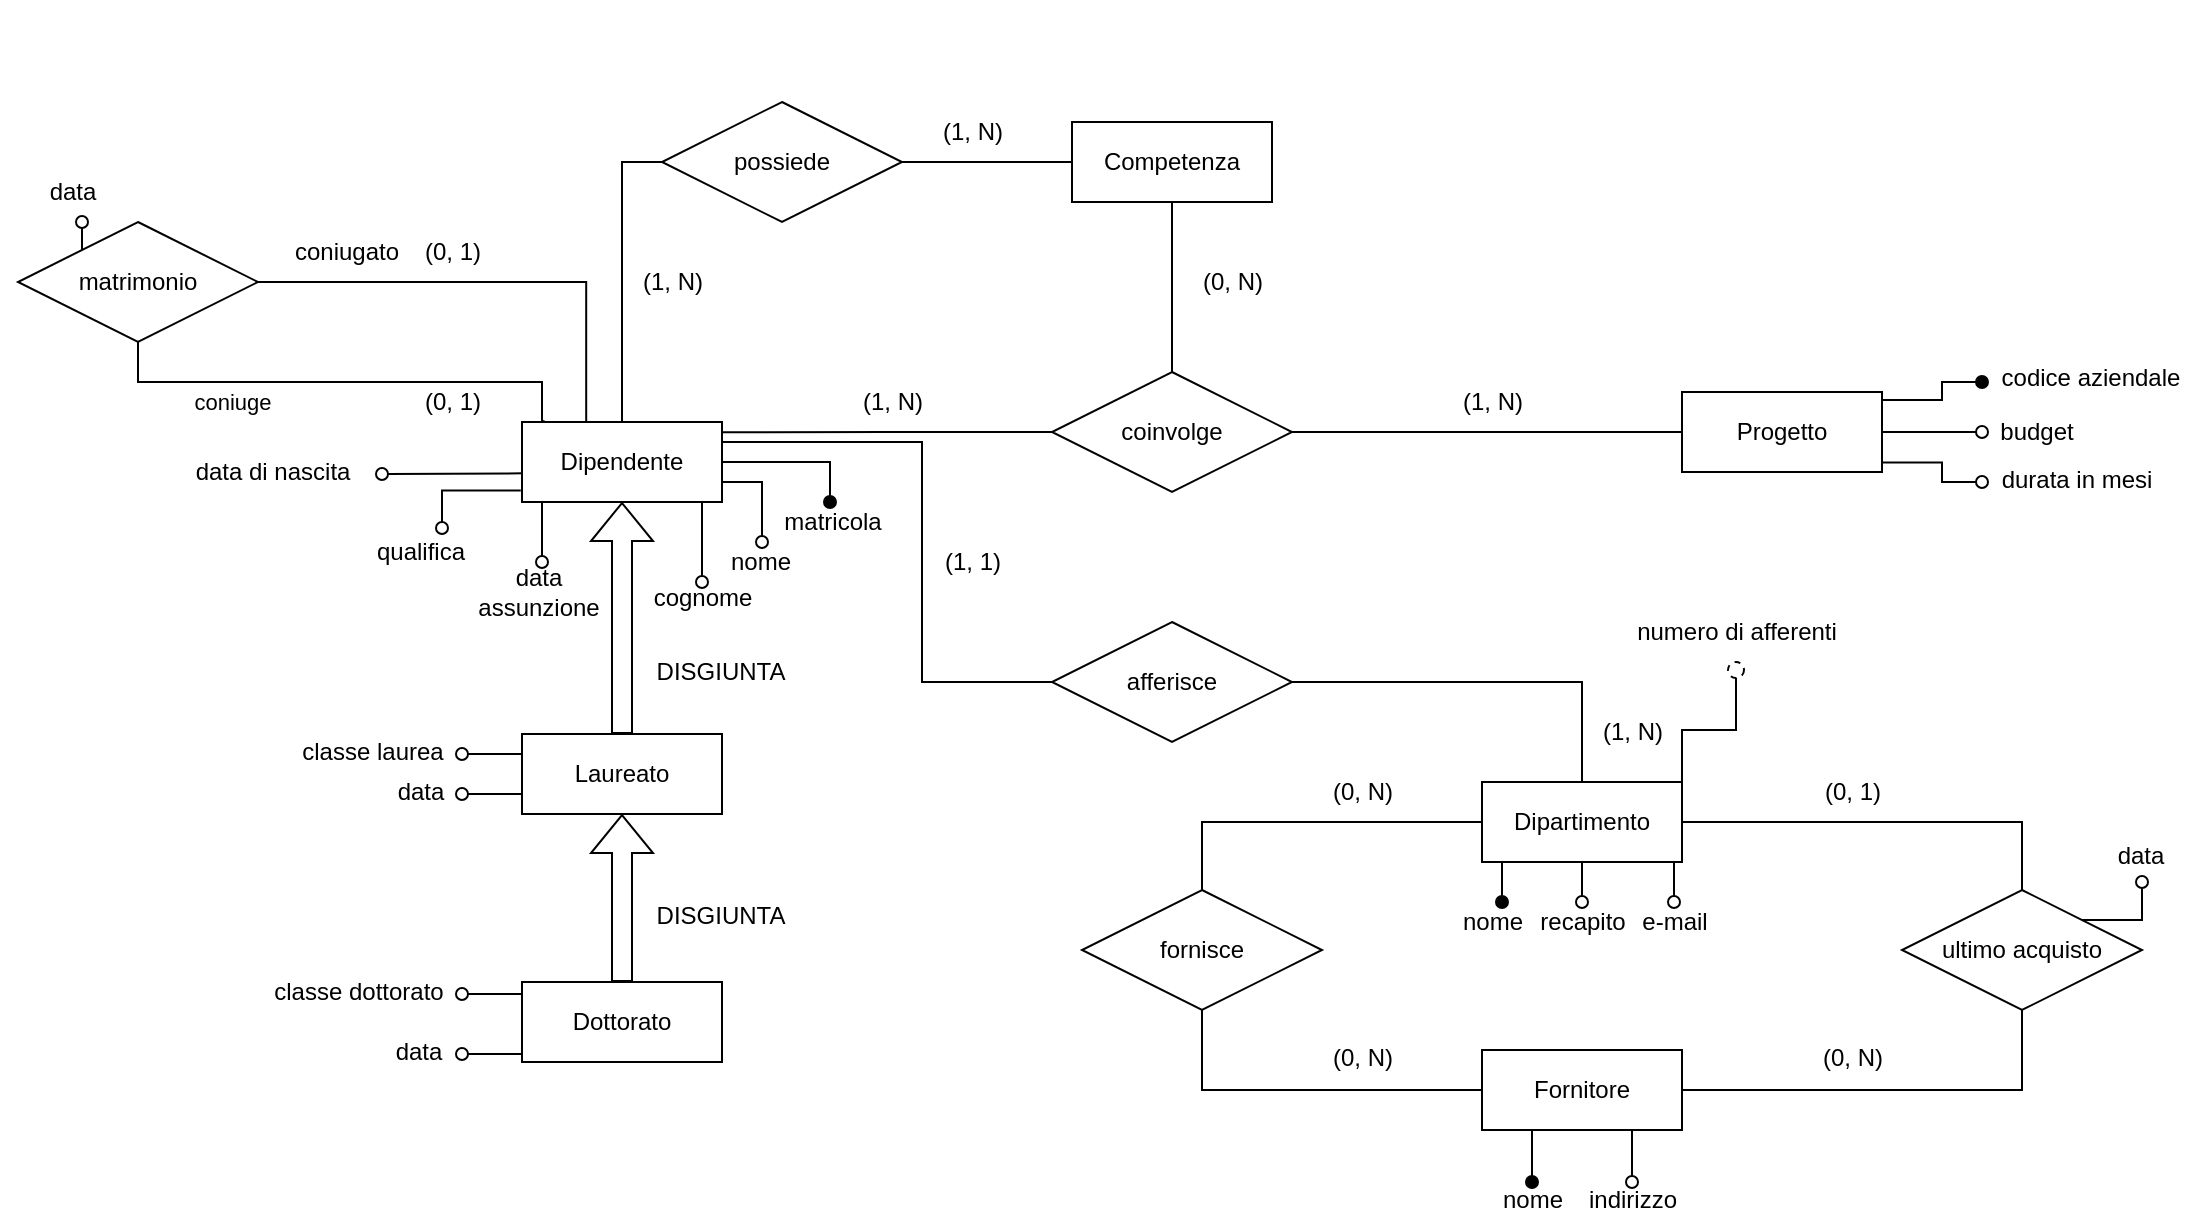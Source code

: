 <mxfile version="20.8.10" type="device"><diagram id="6RcjejaiYkViBM4j3bnB" name="Page-1"><mxGraphModel dx="1050" dy="545" grid="1" gridSize="10" guides="1" tooltips="1" connect="1" arrows="1" fold="1" page="1" pageScale="1" pageWidth="1169" pageHeight="827" math="0" shadow="0"><root><mxCell id="0"/><mxCell id="1" parent="0"/><mxCell id="n6kUpRcJRCV0Vo0bWATQ-28" style="edgeStyle=orthogonalEdgeStyle;rounded=0;orthogonalLoop=1;jettySize=auto;html=1;exitX=0.5;exitY=1;exitDx=0;exitDy=0;entryX=0.5;entryY=0;entryDx=0;entryDy=0;strokeColor=default;endArrow=none;endFill=0;" parent="1" source="n6kUpRcJRCV0Vo0bWATQ-1" target="n6kUpRcJRCV0Vo0bWATQ-9" edge="1"><mxGeometry relative="1" as="geometry"/></mxCell><mxCell id="n6kUpRcJRCV0Vo0bWATQ-1" value="Competenza" style="whiteSpace=wrap;html=1;align=center;" parent="1" vertex="1"><mxGeometry x="535" y="60" width="100" height="40" as="geometry"/></mxCell><mxCell id="n6kUpRcJRCV0Vo0bWATQ-106" style="edgeStyle=orthogonalEdgeStyle;rounded=0;orthogonalLoop=1;jettySize=auto;html=1;strokeColor=default;fontSize=12;endArrow=oval;endFill=0;" parent="1" edge="1"><mxGeometry relative="1" as="geometry"><mxPoint x="380" y="270" as="targetPoint"/><Array as="points"><mxPoint x="380" y="240"/></Array><mxPoint x="360" y="240" as="sourcePoint"/></mxGeometry></mxCell><mxCell id="n6kUpRcJRCV0Vo0bWATQ-108" style="edgeStyle=orthogonalEdgeStyle;rounded=0;orthogonalLoop=1;jettySize=auto;html=1;exitX=0.006;exitY=0.642;exitDx=0;exitDy=0;strokeColor=default;fontSize=12;endArrow=oval;endFill=0;exitPerimeter=0;" parent="1" source="n6kUpRcJRCV0Vo0bWATQ-2" edge="1"><mxGeometry relative="1" as="geometry"><mxPoint x="190" y="236" as="targetPoint"/><Array as="points"><mxPoint x="190" y="236"/></Array></mxGeometry></mxCell><mxCell id="n6kUpRcJRCV0Vo0bWATQ-110" style="edgeStyle=orthogonalEdgeStyle;rounded=0;orthogonalLoop=1;jettySize=auto;html=1;exitX=-0.006;exitY=0.856;exitDx=0;exitDy=0;strokeColor=default;fontSize=12;endArrow=oval;endFill=0;exitPerimeter=0;" parent="1" source="n6kUpRcJRCV0Vo0bWATQ-2" edge="1"><mxGeometry relative="1" as="geometry"><mxPoint x="220" y="263" as="targetPoint"/><Array as="points"><mxPoint x="220" y="244"/><mxPoint x="220" y="263"/></Array></mxGeometry></mxCell><mxCell id="n6kUpRcJRCV0Vo0bWATQ-112" style="edgeStyle=orthogonalEdgeStyle;rounded=0;orthogonalLoop=1;jettySize=auto;html=1;exitX=0.25;exitY=1;exitDx=0;exitDy=0;strokeColor=default;fontSize=12;endArrow=oval;endFill=0;" parent="1" source="n6kUpRcJRCV0Vo0bWATQ-2" edge="1"><mxGeometry relative="1" as="geometry"><mxPoint x="270" y="280" as="targetPoint"/><Array as="points"><mxPoint x="270" y="250"/><mxPoint x="270" y="270"/></Array></mxGeometry></mxCell><mxCell id="n6kUpRcJRCV0Vo0bWATQ-114" style="edgeStyle=orthogonalEdgeStyle;rounded=0;orthogonalLoop=1;jettySize=auto;html=1;exitX=0.25;exitY=1;exitDx=0;exitDy=0;strokeColor=default;fontSize=12;endArrow=oval;endFill=0;" parent="1" source="n6kUpRcJRCV0Vo0bWATQ-2" edge="1"><mxGeometry relative="1" as="geometry"><mxPoint x="350" y="290" as="targetPoint"/><Array as="points"><mxPoint x="350" y="250"/></Array></mxGeometry></mxCell><mxCell id="n6kUpRcJRCV0Vo0bWATQ-116" style="edgeStyle=orthogonalEdgeStyle;rounded=0;orthogonalLoop=1;jettySize=auto;html=1;strokeColor=default;fontSize=12;endArrow=oval;endFill=1;" parent="1" edge="1"><mxGeometry relative="1" as="geometry"><mxPoint x="414" y="250" as="targetPoint"/><Array as="points"><mxPoint x="414" y="230"/><mxPoint x="414" y="250"/></Array><mxPoint x="354" y="230" as="sourcePoint"/></mxGeometry></mxCell><mxCell id="n6kUpRcJRCV0Vo0bWATQ-2" value="Dipendente" style="whiteSpace=wrap;html=1;align=center;" parent="1" vertex="1"><mxGeometry x="260" y="210" width="100" height="40" as="geometry"/></mxCell><mxCell id="n6kUpRcJRCV0Vo0bWATQ-54" style="edgeStyle=orthogonalEdgeStyle;rounded=0;orthogonalLoop=1;jettySize=auto;html=1;exitX=1.001;exitY=0.1;exitDx=0;exitDy=0;strokeColor=default;endArrow=oval;endFill=1;exitPerimeter=0;" parent="1" source="n6kUpRcJRCV0Vo0bWATQ-3" edge="1"><mxGeometry relative="1" as="geometry"><mxPoint x="990" y="190" as="targetPoint"/><Array as="points"><mxPoint x="970" y="199"/><mxPoint x="970" y="190"/></Array></mxGeometry></mxCell><mxCell id="n6kUpRcJRCV0Vo0bWATQ-59" style="edgeStyle=orthogonalEdgeStyle;rounded=0;orthogonalLoop=1;jettySize=auto;html=1;exitX=1;exitY=0.5;exitDx=0;exitDy=0;strokeColor=default;endArrow=oval;endFill=0;" parent="1" source="n6kUpRcJRCV0Vo0bWATQ-3" edge="1"><mxGeometry relative="1" as="geometry"><mxPoint x="990" y="215" as="targetPoint"/><Array as="points"><mxPoint x="990" y="215"/></Array></mxGeometry></mxCell><mxCell id="n6kUpRcJRCV0Vo0bWATQ-61" style="edgeStyle=orthogonalEdgeStyle;rounded=0;orthogonalLoop=1;jettySize=auto;html=1;exitX=1.003;exitY=0.88;exitDx=0;exitDy=0;strokeColor=default;endArrow=oval;endFill=0;exitPerimeter=0;" parent="1" source="n6kUpRcJRCV0Vo0bWATQ-3" edge="1"><mxGeometry relative="1" as="geometry"><mxPoint x="990" y="240" as="targetPoint"/><Array as="points"><mxPoint x="970" y="230"/><mxPoint x="970" y="240"/></Array></mxGeometry></mxCell><mxCell id="n6kUpRcJRCV0Vo0bWATQ-3" value="Progetto" style="whiteSpace=wrap;html=1;align=center;" parent="1" vertex="1"><mxGeometry x="840" y="195" width="100" height="40" as="geometry"/></mxCell><mxCell id="n6kUpRcJRCV0Vo0bWATQ-76" style="edgeStyle=orthogonalEdgeStyle;rounded=0;orthogonalLoop=1;jettySize=auto;html=1;exitX=0;exitY=0.25;exitDx=0;exitDy=0;strokeColor=default;fontSize=12;endArrow=oval;endFill=0;" parent="1" source="n6kUpRcJRCV0Vo0bWATQ-4" edge="1"><mxGeometry relative="1" as="geometry"><mxPoint x="230" y="376" as="targetPoint"/></mxGeometry></mxCell><mxCell id="n6kUpRcJRCV0Vo0bWATQ-78" style="edgeStyle=orthogonalEdgeStyle;rounded=0;orthogonalLoop=1;jettySize=auto;html=1;exitX=0;exitY=0.75;exitDx=0;exitDy=0;strokeColor=default;fontSize=12;endArrow=oval;endFill=0;" parent="1" source="n6kUpRcJRCV0Vo0bWATQ-4" edge="1"><mxGeometry relative="1" as="geometry"><mxPoint x="230" y="396" as="targetPoint"/></mxGeometry></mxCell><mxCell id="n6kUpRcJRCV0Vo0bWATQ-4" value="Laureato" style="whiteSpace=wrap;html=1;align=center;" parent="1" vertex="1"><mxGeometry x="260" y="366" width="100" height="40" as="geometry"/></mxCell><mxCell id="n6kUpRcJRCV0Vo0bWATQ-70" style="edgeStyle=orthogonalEdgeStyle;rounded=0;orthogonalLoop=1;jettySize=auto;html=1;exitX=0;exitY=0.5;exitDx=0;exitDy=0;strokeColor=default;fontSize=12;endArrow=oval;endFill=0;" parent="1" source="n6kUpRcJRCV0Vo0bWATQ-5" edge="1"><mxGeometry relative="1" as="geometry"><mxPoint x="230" y="496" as="targetPoint"/><Array as="points"><mxPoint x="260" y="496"/></Array></mxGeometry></mxCell><mxCell id="n6kUpRcJRCV0Vo0bWATQ-72" style="edgeStyle=orthogonalEdgeStyle;rounded=0;orthogonalLoop=1;jettySize=auto;html=1;exitX=0;exitY=0.5;exitDx=0;exitDy=0;strokeColor=default;fontSize=12;endArrow=oval;endFill=0;" parent="1" source="n6kUpRcJRCV0Vo0bWATQ-5" edge="1"><mxGeometry relative="1" as="geometry"><mxPoint x="230" y="526" as="targetPoint"/><Array as="points"><mxPoint x="260" y="526"/></Array></mxGeometry></mxCell><mxCell id="n6kUpRcJRCV0Vo0bWATQ-5" value="Dottorato" style="whiteSpace=wrap;html=1;align=center;" parent="1" vertex="1"><mxGeometry x="260" y="490" width="100" height="40" as="geometry"/></mxCell><mxCell id="n6kUpRcJRCV0Vo0bWATQ-33" style="edgeStyle=orthogonalEdgeStyle;rounded=0;orthogonalLoop=1;jettySize=auto;html=1;exitX=1;exitY=0.5;exitDx=0;exitDy=0;entryX=0.5;entryY=0;entryDx=0;entryDy=0;strokeColor=default;endArrow=none;endFill=0;" parent="1" source="n6kUpRcJRCV0Vo0bWATQ-6" target="n6kUpRcJRCV0Vo0bWATQ-13" edge="1"><mxGeometry relative="1" as="geometry"/></mxCell><mxCell id="n6kUpRcJRCV0Vo0bWATQ-91" style="edgeStyle=orthogonalEdgeStyle;rounded=0;orthogonalLoop=1;jettySize=auto;html=1;exitX=0.25;exitY=1;exitDx=0;exitDy=0;strokeColor=default;fontSize=12;endArrow=oval;endFill=1;" parent="1" source="n6kUpRcJRCV0Vo0bWATQ-6" edge="1"><mxGeometry relative="1" as="geometry"><mxPoint x="765" y="430" as="targetPoint"/></mxGeometry></mxCell><mxCell id="n6kUpRcJRCV0Vo0bWATQ-93" style="edgeStyle=orthogonalEdgeStyle;rounded=0;orthogonalLoop=1;jettySize=auto;html=1;exitX=0.25;exitY=1;exitDx=0;exitDy=0;strokeColor=default;fontSize=12;endArrow=oval;endFill=1;" parent="1" source="n6kUpRcJRCV0Vo0bWATQ-6" edge="1"><mxGeometry relative="1" as="geometry"><mxPoint x="750" y="450" as="targetPoint"/><Array as="points"><mxPoint x="750" y="430"/><mxPoint x="750" y="450"/></Array></mxGeometry></mxCell><mxCell id="n6kUpRcJRCV0Vo0bWATQ-97" style="edgeStyle=orthogonalEdgeStyle;rounded=0;orthogonalLoop=1;jettySize=auto;html=1;exitX=0.5;exitY=1;exitDx=0;exitDy=0;strokeColor=default;fontSize=12;endArrow=oval;endFill=0;" parent="1" source="n6kUpRcJRCV0Vo0bWATQ-6" edge="1"><mxGeometry relative="1" as="geometry"><mxPoint x="790" y="450" as="targetPoint"/></mxGeometry></mxCell><mxCell id="n6kUpRcJRCV0Vo0bWATQ-101" style="edgeStyle=orthogonalEdgeStyle;rounded=0;orthogonalLoop=1;jettySize=auto;html=1;exitX=0.75;exitY=1;exitDx=0;exitDy=0;strokeColor=default;fontSize=12;endArrow=oval;endFill=0;entryX=0.5;entryY=0.167;entryDx=0;entryDy=0;entryPerimeter=0;" parent="1" source="n6kUpRcJRCV0Vo0bWATQ-6" target="n6kUpRcJRCV0Vo0bWATQ-104" edge="1"><mxGeometry relative="1" as="geometry"><mxPoint x="815" y="450" as="targetPoint"/><Array as="points"/></mxGeometry></mxCell><mxCell id="n6kUpRcJRCV0Vo0bWATQ-6" value="Dipartimento" style="whiteSpace=wrap;html=1;align=center;" parent="1" vertex="1"><mxGeometry x="740" y="390" width="100" height="40" as="geometry"/></mxCell><mxCell id="n6kUpRcJRCV0Vo0bWATQ-85" style="edgeStyle=orthogonalEdgeStyle;rounded=0;orthogonalLoop=1;jettySize=auto;html=1;exitX=0.25;exitY=1;exitDx=0;exitDy=0;strokeColor=default;fontSize=12;endArrow=oval;endFill=1;" parent="1" source="n6kUpRcJRCV0Vo0bWATQ-7" edge="1"><mxGeometry relative="1" as="geometry"><mxPoint x="765" y="590" as="targetPoint"/></mxGeometry></mxCell><mxCell id="n6kUpRcJRCV0Vo0bWATQ-87" style="edgeStyle=orthogonalEdgeStyle;rounded=0;orthogonalLoop=1;jettySize=auto;html=1;exitX=0.75;exitY=1;exitDx=0;exitDy=0;strokeColor=default;fontSize=12;endArrow=oval;endFill=0;" parent="1" source="n6kUpRcJRCV0Vo0bWATQ-7" edge="1"><mxGeometry relative="1" as="geometry"><mxPoint x="815" y="590" as="targetPoint"/></mxGeometry></mxCell><mxCell id="n6kUpRcJRCV0Vo0bWATQ-7" value="Fornitore" style="whiteSpace=wrap;html=1;align=center;" parent="1" vertex="1"><mxGeometry x="740" y="524" width="100" height="40" as="geometry"/></mxCell><mxCell id="n6kUpRcJRCV0Vo0bWATQ-16" style="edgeStyle=orthogonalEdgeStyle;rounded=0;orthogonalLoop=1;jettySize=auto;html=1;exitX=1;exitY=0.5;exitDx=0;exitDy=0;entryX=0;entryY=0.5;entryDx=0;entryDy=0;strokeColor=default;endArrow=none;endFill=0;" parent="1" source="n6kUpRcJRCV0Vo0bWATQ-8" target="n6kUpRcJRCV0Vo0bWATQ-1" edge="1"><mxGeometry relative="1" as="geometry"/></mxCell><mxCell id="n6kUpRcJRCV0Vo0bWATQ-17" style="edgeStyle=orthogonalEdgeStyle;rounded=0;orthogonalLoop=1;jettySize=auto;html=1;exitX=0;exitY=0.5;exitDx=0;exitDy=0;entryX=0.5;entryY=0;entryDx=0;entryDy=0;strokeColor=default;endArrow=none;endFill=0;" parent="1" source="n6kUpRcJRCV0Vo0bWATQ-8" target="n6kUpRcJRCV0Vo0bWATQ-2" edge="1"><mxGeometry relative="1" as="geometry"/></mxCell><mxCell id="n6kUpRcJRCV0Vo0bWATQ-8" value="possiede" style="shape=rhombus;perimeter=rhombusPerimeter;whiteSpace=wrap;html=1;align=center;" parent="1" vertex="1"><mxGeometry x="330" y="50" width="120" height="60" as="geometry"/></mxCell><mxCell id="n6kUpRcJRCV0Vo0bWATQ-29" style="edgeStyle=orthogonalEdgeStyle;rounded=0;orthogonalLoop=1;jettySize=auto;html=1;exitX=1;exitY=0.5;exitDx=0;exitDy=0;entryX=0;entryY=0.5;entryDx=0;entryDy=0;strokeColor=default;endArrow=none;endFill=0;" parent="1" source="n6kUpRcJRCV0Vo0bWATQ-9" target="n6kUpRcJRCV0Vo0bWATQ-3" edge="1"><mxGeometry relative="1" as="geometry"/></mxCell><mxCell id="n6kUpRcJRCV0Vo0bWATQ-30" style="edgeStyle=orthogonalEdgeStyle;rounded=0;orthogonalLoop=1;jettySize=auto;html=1;exitX=0;exitY=0.5;exitDx=0;exitDy=0;entryX=0.998;entryY=0.128;entryDx=0;entryDy=0;strokeColor=default;endArrow=none;endFill=0;entryPerimeter=0;" parent="1" source="n6kUpRcJRCV0Vo0bWATQ-9" target="n6kUpRcJRCV0Vo0bWATQ-2" edge="1"><mxGeometry relative="1" as="geometry"/></mxCell><mxCell id="n6kUpRcJRCV0Vo0bWATQ-9" value="coinvolge" style="shape=rhombus;perimeter=rhombusPerimeter;whiteSpace=wrap;html=1;align=center;" parent="1" vertex="1"><mxGeometry x="525" y="185" width="120" height="60" as="geometry"/></mxCell><mxCell id="n6kUpRcJRCV0Vo0bWATQ-31" style="edgeStyle=orthogonalEdgeStyle;rounded=0;orthogonalLoop=1;jettySize=auto;html=1;exitX=0;exitY=0.5;exitDx=0;exitDy=0;entryX=1;entryY=1;entryDx=0;entryDy=0;strokeColor=default;endArrow=none;endFill=0;" parent="1" source="n6kUpRcJRCV0Vo0bWATQ-11" target="n6kUpRcJRCV0Vo0bWATQ-2" edge="1"><mxGeometry relative="1" as="geometry"><Array as="points"><mxPoint x="460" y="340"/><mxPoint x="460" y="220"/><mxPoint x="360" y="220"/></Array></mxGeometry></mxCell><mxCell id="n6kUpRcJRCV0Vo0bWATQ-32" style="edgeStyle=orthogonalEdgeStyle;rounded=0;orthogonalLoop=1;jettySize=auto;html=1;exitX=1;exitY=0.5;exitDx=0;exitDy=0;entryX=0.5;entryY=0;entryDx=0;entryDy=0;strokeColor=default;endArrow=none;endFill=0;" parent="1" source="n6kUpRcJRCV0Vo0bWATQ-11" target="n6kUpRcJRCV0Vo0bWATQ-6" edge="1"><mxGeometry relative="1" as="geometry"/></mxCell><mxCell id="n6kUpRcJRCV0Vo0bWATQ-11" value="afferisce" style="shape=rhombus;perimeter=rhombusPerimeter;whiteSpace=wrap;html=1;align=center;" parent="1" vertex="1"><mxGeometry x="525" y="310" width="120" height="60" as="geometry"/></mxCell><mxCell id="n6kUpRcJRCV0Vo0bWATQ-35" style="edgeStyle=orthogonalEdgeStyle;rounded=0;orthogonalLoop=1;jettySize=auto;html=1;exitX=0.5;exitY=1;exitDx=0;exitDy=0;entryX=0;entryY=0.5;entryDx=0;entryDy=0;strokeColor=default;endArrow=none;endFill=0;" parent="1" source="n6kUpRcJRCV0Vo0bWATQ-12" target="n6kUpRcJRCV0Vo0bWATQ-7" edge="1"><mxGeometry relative="1" as="geometry"/></mxCell><mxCell id="n6kUpRcJRCV0Vo0bWATQ-36" style="edgeStyle=orthogonalEdgeStyle;rounded=0;orthogonalLoop=1;jettySize=auto;html=1;exitX=0.5;exitY=0;exitDx=0;exitDy=0;entryX=0;entryY=0.5;entryDx=0;entryDy=0;strokeColor=default;endArrow=none;endFill=0;" parent="1" source="n6kUpRcJRCV0Vo0bWATQ-12" target="n6kUpRcJRCV0Vo0bWATQ-6" edge="1"><mxGeometry relative="1" as="geometry"/></mxCell><mxCell id="n6kUpRcJRCV0Vo0bWATQ-12" value="fornisce" style="shape=rhombus;perimeter=rhombusPerimeter;whiteSpace=wrap;html=1;align=center;" parent="1" vertex="1"><mxGeometry x="540" y="444" width="120" height="60" as="geometry"/></mxCell><mxCell id="n6kUpRcJRCV0Vo0bWATQ-34" style="edgeStyle=orthogonalEdgeStyle;rounded=0;orthogonalLoop=1;jettySize=auto;html=1;exitX=0.5;exitY=1;exitDx=0;exitDy=0;entryX=1;entryY=0.5;entryDx=0;entryDy=0;strokeColor=default;endArrow=none;endFill=0;" parent="1" source="n6kUpRcJRCV0Vo0bWATQ-13" target="n6kUpRcJRCV0Vo0bWATQ-7" edge="1"><mxGeometry relative="1" as="geometry"/></mxCell><mxCell id="n6kUpRcJRCV0Vo0bWATQ-82" style="edgeStyle=orthogonalEdgeStyle;rounded=0;orthogonalLoop=1;jettySize=auto;html=1;exitX=1;exitY=0;exitDx=0;exitDy=0;strokeColor=default;fontSize=12;endArrow=oval;endFill=0;" parent="1" source="n6kUpRcJRCV0Vo0bWATQ-13" edge="1"><mxGeometry relative="1" as="geometry"><mxPoint x="1070" y="440" as="targetPoint"/></mxGeometry></mxCell><mxCell id="n6kUpRcJRCV0Vo0bWATQ-13" value="ultimo acquisto" style="shape=rhombus;perimeter=rhombusPerimeter;whiteSpace=wrap;html=1;align=center;" parent="1" vertex="1"><mxGeometry x="950" y="444" width="120" height="60" as="geometry"/></mxCell><mxCell id="n6kUpRcJRCV0Vo0bWATQ-23" value="(1, N)" style="text;html=1;align=center;verticalAlign=middle;resizable=0;points=[];autosize=1;strokeColor=none;fillColor=none;" parent="1" vertex="1"><mxGeometry x="310" y="125" width="50" height="30" as="geometry"/></mxCell><mxCell id="n6kUpRcJRCV0Vo0bWATQ-25" value="(1, N)" style="text;html=1;align=center;verticalAlign=middle;resizable=0;points=[];autosize=1;strokeColor=none;fillColor=none;" parent="1" vertex="1"><mxGeometry x="460" y="50" width="50" height="30" as="geometry"/></mxCell><mxCell id="n6kUpRcJRCV0Vo0bWATQ-27" value="(0, 1)" style="text;html=1;align=center;verticalAlign=middle;resizable=0;points=[];autosize=1;strokeColor=none;fillColor=none;" parent="1" vertex="1"><mxGeometry x="200" y="185" width="50" height="30" as="geometry"/></mxCell><mxCell id="n6kUpRcJRCV0Vo0bWATQ-37" value="(1, N)" style="text;html=1;align=center;verticalAlign=middle;resizable=0;points=[];autosize=1;strokeColor=none;fillColor=none;" parent="1" vertex="1"><mxGeometry x="420" y="185" width="50" height="30" as="geometry"/></mxCell><mxCell id="n6kUpRcJRCV0Vo0bWATQ-38" value="(1, N)" style="text;html=1;align=center;verticalAlign=middle;resizable=0;points=[];autosize=1;strokeColor=none;fillColor=none;" parent="1" vertex="1"><mxGeometry x="720" y="185" width="50" height="30" as="geometry"/></mxCell><mxCell id="n6kUpRcJRCV0Vo0bWATQ-39" value="(1, 1)" style="text;html=1;align=center;verticalAlign=middle;resizable=0;points=[];autosize=1;strokeColor=none;fillColor=none;" parent="1" vertex="1"><mxGeometry x="460" y="265" width="50" height="30" as="geometry"/></mxCell><mxCell id="n6kUpRcJRCV0Vo0bWATQ-40" value="(1, N)" style="text;html=1;align=center;verticalAlign=middle;resizable=0;points=[];autosize=1;strokeColor=none;fillColor=none;" parent="1" vertex="1"><mxGeometry x="790" y="350" width="50" height="30" as="geometry"/></mxCell><mxCell id="n6kUpRcJRCV0Vo0bWATQ-41" value="(0, N)" style="text;html=1;align=center;verticalAlign=middle;resizable=0;points=[];autosize=1;strokeColor=none;fillColor=none;" parent="1" vertex="1"><mxGeometry x="655" y="380" width="50" height="30" as="geometry"/></mxCell><mxCell id="n6kUpRcJRCV0Vo0bWATQ-43" value="(0, N)" style="text;html=1;align=center;verticalAlign=middle;resizable=0;points=[];autosize=1;strokeColor=none;fillColor=none;" parent="1" vertex="1"><mxGeometry x="655" y="513.0" width="50" height="30" as="geometry"/></mxCell><mxCell id="n6kUpRcJRCV0Vo0bWATQ-44" value="(0, N)" style="text;html=1;align=center;verticalAlign=middle;resizable=0;points=[];autosize=1;strokeColor=none;fillColor=none;" parent="1" vertex="1"><mxGeometry x="900" y="513.0" width="50" height="30" as="geometry"/></mxCell><mxCell id="n6kUpRcJRCV0Vo0bWATQ-45" value="(0, 1)" style="text;html=1;align=center;verticalAlign=middle;resizable=0;points=[];autosize=1;strokeColor=none;fillColor=none;" parent="1" vertex="1"><mxGeometry x="900" y="380" width="50" height="30" as="geometry"/></mxCell><mxCell id="n6kUpRcJRCV0Vo0bWATQ-46" value="(0, N)" style="text;html=1;align=center;verticalAlign=middle;resizable=0;points=[];autosize=1;strokeColor=none;fillColor=none;" parent="1" vertex="1"><mxGeometry x="590" y="125.0" width="50" height="30" as="geometry"/></mxCell><mxCell id="n6kUpRcJRCV0Vo0bWATQ-52" value="codice aziendale" style="text;html=1;align=center;verticalAlign=middle;resizable=0;points=[];autosize=1;strokeColor=none;fillColor=none;spacing=0;" parent="1" vertex="1"><mxGeometry x="989" y="178" width="110" height="20" as="geometry"/></mxCell><mxCell id="n6kUpRcJRCV0Vo0bWATQ-57" value="budget" style="text;html=1;align=center;verticalAlign=middle;resizable=0;points=[];autosize=1;strokeColor=none;fillColor=none;spacing=0;" parent="1" vertex="1"><mxGeometry x="987" y="205" width="60" height="20" as="geometry"/></mxCell><mxCell id="n6kUpRcJRCV0Vo0bWATQ-64" value="durata in mesi" style="text;html=1;align=center;verticalAlign=middle;resizable=0;points=[];autosize=1;strokeColor=none;fillColor=none;fontSize=12;spacing=0;" parent="1" vertex="1"><mxGeometry x="992" y="229" width="90" height="20" as="geometry"/></mxCell><mxCell id="n6kUpRcJRCV0Vo0bWATQ-67" value="data" style="text;html=1;align=center;verticalAlign=middle;resizable=0;points=[];autosize=1;strokeColor=none;fillColor=none;fontSize=12;" parent="1" vertex="1"><mxGeometry x="10" y="80" width="50" height="30" as="geometry"/></mxCell><mxCell id="n6kUpRcJRCV0Vo0bWATQ-73" value="classe dottorato" style="text;html=1;align=center;verticalAlign=middle;resizable=0;points=[];autosize=1;strokeColor=none;fillColor=none;fontSize=12;spacing=0;" parent="1" vertex="1"><mxGeometry x="128" y="485" width="100" height="20" as="geometry"/></mxCell><mxCell id="n6kUpRcJRCV0Vo0bWATQ-74" value="data" style="text;html=1;align=center;verticalAlign=middle;resizable=0;points=[];autosize=1;strokeColor=none;fillColor=none;fontSize=12;" parent="1" vertex="1"><mxGeometry x="183" y="510" width="50" height="30" as="geometry"/></mxCell><mxCell id="n6kUpRcJRCV0Vo0bWATQ-79" value="classe laurea" style="text;html=1;align=center;verticalAlign=middle;resizable=0;points=[];autosize=1;strokeColor=none;fillColor=none;fontSize=12;" parent="1" vertex="1"><mxGeometry x="140" y="360" width="90" height="30" as="geometry"/></mxCell><mxCell id="n6kUpRcJRCV0Vo0bWATQ-80" value="data" style="text;html=1;align=center;verticalAlign=middle;resizable=0;points=[];autosize=1;strokeColor=none;fillColor=none;fontSize=12;" parent="1" vertex="1"><mxGeometry x="184" y="380" width="50" height="30" as="geometry"/></mxCell><mxCell id="n6kUpRcJRCV0Vo0bWATQ-83" value="data" style="text;html=1;align=center;verticalAlign=middle;resizable=0;points=[];autosize=1;strokeColor=none;fillColor=none;fontSize=12;" parent="1" vertex="1"><mxGeometry x="1044" y="412" width="50" height="30" as="geometry"/></mxCell><mxCell id="n6kUpRcJRCV0Vo0bWATQ-88" value="nome" style="text;html=1;align=center;verticalAlign=middle;resizable=0;points=[];autosize=1;strokeColor=none;fillColor=none;fontSize=12;" parent="1" vertex="1"><mxGeometry x="740" y="584" width="50" height="30" as="geometry"/></mxCell><mxCell id="n6kUpRcJRCV0Vo0bWATQ-89" value="indirizzo" style="text;html=1;align=center;verticalAlign=middle;resizable=0;points=[];autosize=1;strokeColor=none;fillColor=none;fontSize=12;" parent="1" vertex="1"><mxGeometry x="780" y="584" width="70" height="30" as="geometry"/></mxCell><mxCell id="n6kUpRcJRCV0Vo0bWATQ-102" value="nome" style="text;html=1;align=center;verticalAlign=middle;resizable=0;points=[];autosize=1;strokeColor=none;fillColor=none;fontSize=12;" parent="1" vertex="1"><mxGeometry x="720" y="445" width="50" height="30" as="geometry"/></mxCell><mxCell id="n6kUpRcJRCV0Vo0bWATQ-103" value="recapito" style="text;html=1;align=center;verticalAlign=middle;resizable=0;points=[];autosize=1;strokeColor=none;fillColor=none;fontSize=12;" parent="1" vertex="1"><mxGeometry x="755" y="445" width="70" height="30" as="geometry"/></mxCell><mxCell id="n6kUpRcJRCV0Vo0bWATQ-104" value="e-mail" style="text;html=1;align=center;verticalAlign=middle;resizable=0;points=[];autosize=1;strokeColor=none;fillColor=none;fontSize=12;" parent="1" vertex="1"><mxGeometry x="806" y="445" width="60" height="30" as="geometry"/></mxCell><mxCell id="n6kUpRcJRCV0Vo0bWATQ-117" value="data di nascita" style="text;html=1;align=center;verticalAlign=middle;resizable=0;points=[];autosize=1;strokeColor=none;fillColor=none;fontSize=12;" parent="1" vertex="1"><mxGeometry x="85" y="220" width="100" height="30" as="geometry"/></mxCell><mxCell id="n6kUpRcJRCV0Vo0bWATQ-118" value="qualifica" style="text;html=1;align=center;verticalAlign=middle;resizable=0;points=[];autosize=1;strokeColor=none;fillColor=none;fontSize=12;" parent="1" vertex="1"><mxGeometry x="174" y="260" width="70" height="30" as="geometry"/></mxCell><mxCell id="n6kUpRcJRCV0Vo0bWATQ-119" value="data&lt;br&gt;assunzione" style="text;html=1;align=center;verticalAlign=middle;resizable=0;points=[];autosize=1;strokeColor=none;fillColor=none;fontSize=12;" parent="1" vertex="1"><mxGeometry x="228" y="275" width="80" height="40" as="geometry"/></mxCell><mxCell id="n6kUpRcJRCV0Vo0bWATQ-120" value="nome" style="text;html=1;align=center;verticalAlign=middle;resizable=0;points=[];autosize=1;strokeColor=none;fillColor=none;fontSize=12;" parent="1" vertex="1"><mxGeometry x="354" y="265" width="50" height="30" as="geometry"/></mxCell><mxCell id="n6kUpRcJRCV0Vo0bWATQ-121" value="cognome" style="text;html=1;align=center;verticalAlign=middle;resizable=0;points=[];autosize=1;strokeColor=none;fillColor=none;fontSize=12;" parent="1" vertex="1"><mxGeometry x="315" y="283" width="70" height="30" as="geometry"/></mxCell><mxCell id="n6kUpRcJRCV0Vo0bWATQ-122" value="matricola" style="text;html=1;align=center;verticalAlign=middle;resizable=0;points=[];autosize=1;strokeColor=none;fillColor=none;fontSize=12;" parent="1" vertex="1"><mxGeometry x="380" y="245" width="70" height="30" as="geometry"/></mxCell><mxCell id="NeOe52X9Q0CFvuu51MBH-4" value="" style="shape=flexArrow;endArrow=classic;html=1;rounded=0;exitX=0.5;exitY=0;exitDx=0;exitDy=0;" parent="1" source="n6kUpRcJRCV0Vo0bWATQ-4" edge="1"><mxGeometry width="50" height="50" relative="1" as="geometry"><mxPoint x="220" y="400" as="sourcePoint"/><mxPoint x="310" y="250" as="targetPoint"/></mxGeometry></mxCell><mxCell id="NeOe52X9Q0CFvuu51MBH-5" value="DISGIUNTA" style="text;html=1;align=center;verticalAlign=middle;resizable=0;points=[];autosize=1;strokeColor=none;fillColor=none;" parent="1" vertex="1"><mxGeometry x="314" y="320" width="90" height="30" as="geometry"/></mxCell><mxCell id="NeOe52X9Q0CFvuu51MBH-7" value="" style="shape=flexArrow;endArrow=classic;html=1;rounded=0;exitX=0.5;exitY=0;exitDx=0;exitDy=0;" parent="1" source="n6kUpRcJRCV0Vo0bWATQ-5" target="n6kUpRcJRCV0Vo0bWATQ-4" edge="1"><mxGeometry width="50" height="50" relative="1" as="geometry"><mxPoint x="347.5" y="504" as="sourcePoint"/><mxPoint x="347.5" y="388" as="targetPoint"/></mxGeometry></mxCell><mxCell id="NeOe52X9Q0CFvuu51MBH-8" value="DISGIUNTA" style="text;html=1;align=center;verticalAlign=middle;resizable=0;points=[];autosize=1;strokeColor=none;fillColor=none;" parent="1" vertex="1"><mxGeometry x="314" y="442" width="90" height="30" as="geometry"/></mxCell><mxCell id="4aaBTefuGUrqz8401GPk-9" value="" style="ellipse;whiteSpace=wrap;html=1;aspect=fixed;glass=0;" parent="1" vertex="1"><mxGeometry height="10" as="geometry"/></mxCell><mxCell id="GkBwrzGvgYWuThcq4yIx-1" value="numero di afferenti" style="text;html=1;align=center;verticalAlign=middle;resizable=0;points=[];autosize=1;strokeColor=none;fillColor=none;" parent="1" vertex="1"><mxGeometry x="807" y="300" width="120" height="30" as="geometry"/></mxCell><mxCell id="GkBwrzGvgYWuThcq4yIx-4" value="" style="ellipse;whiteSpace=wrap;html=1;align=center;dashed=1;" parent="1" vertex="1"><mxGeometry x="863" y="330" width="8" height="8" as="geometry"/></mxCell><mxCell id="GkBwrzGvgYWuThcq4yIx-5" value="" style="edgeStyle=orthogonalEdgeStyle;rounded=0;orthogonalLoop=1;jettySize=auto;html=1;exitX=1;exitY=0;exitDx=0;exitDy=0;endArrow=none;endFill=0;" parent="1" source="n6kUpRcJRCV0Vo0bWATQ-6" target="GkBwrzGvgYWuThcq4yIx-4" edge="1"><mxGeometry relative="1" as="geometry"><mxPoint x="840" y="390" as="sourcePoint"/><mxPoint x="870" y="340" as="targetPoint"/></mxGeometry></mxCell><mxCell id="GkBwrzGvgYWuThcq4yIx-7" style="edgeStyle=orthogonalEdgeStyle;rounded=0;orthogonalLoop=1;jettySize=auto;html=1;exitX=1;exitY=0.5;exitDx=0;exitDy=0;entryX=0.321;entryY=-0.009;entryDx=0;entryDy=0;entryPerimeter=0;strokeColor=default;endArrow=none;endFill=0;" parent="1" source="GkBwrzGvgYWuThcq4yIx-10" edge="1"><mxGeometry relative="1" as="geometry"><Array as="points"><mxPoint x="292" y="140"/></Array><mxPoint x="292.1" y="209.64" as="targetPoint"/></mxGeometry></mxCell><mxCell id="GkBwrzGvgYWuThcq4yIx-8" style="edgeStyle=orthogonalEdgeStyle;rounded=0;orthogonalLoop=1;jettySize=auto;html=1;exitX=0.5;exitY=1;exitDx=0;exitDy=0;entryX=0.113;entryY=-0.009;entryDx=0;entryDy=0;strokeColor=default;endArrow=none;endFill=0;entryPerimeter=0;" parent="1" source="GkBwrzGvgYWuThcq4yIx-10" edge="1"><mxGeometry relative="1" as="geometry"><Array as="points"><mxPoint x="68" y="190"/><mxPoint x="270" y="190"/><mxPoint x="270" y="210"/></Array><mxPoint x="271.3" y="209.64" as="targetPoint"/></mxGeometry></mxCell><mxCell id="GkBwrzGvgYWuThcq4yIx-9" style="edgeStyle=orthogonalEdgeStyle;rounded=0;orthogonalLoop=1;jettySize=auto;html=1;exitX=0;exitY=0;exitDx=0;exitDy=0;strokeColor=default;fontSize=12;endArrow=oval;endFill=0;" parent="1" source="GkBwrzGvgYWuThcq4yIx-10" edge="1"><mxGeometry relative="1" as="geometry"><mxPoint x="40" y="110" as="targetPoint"/></mxGeometry></mxCell><mxCell id="GkBwrzGvgYWuThcq4yIx-10" value="matrimonio" style="shape=rhombus;perimeter=rhombusPerimeter;whiteSpace=wrap;html=1;align=center;" parent="1" vertex="1"><mxGeometry x="8" y="110" width="120" height="60" as="geometry"/></mxCell><mxCell id="GkBwrzGvgYWuThcq4yIx-11" value="(0, 1)" style="text;html=1;align=center;verticalAlign=middle;resizable=0;points=[];autosize=1;strokeColor=none;fillColor=none;" parent="1" vertex="1"><mxGeometry x="200" y="110" width="50" height="30" as="geometry"/></mxCell><mxCell id="GkBwrzGvgYWuThcq4yIx-12" value="coniugato" style="text;html=1;align=center;verticalAlign=middle;resizable=0;points=[];autosize=1;strokeColor=none;fillColor=none;" parent="1" vertex="1"><mxGeometry x="132" y="110" width="80" height="30" as="geometry"/></mxCell><mxCell id="GkBwrzGvgYWuThcq4yIx-13" value="coniuge" style="text;html=1;align=center;verticalAlign=middle;resizable=0;points=[];autosize=1;strokeColor=none;fillColor=none;fontSize=11;" parent="1" vertex="1"><mxGeometry x="85" y="185" width="60" height="30" as="geometry"/></mxCell></root></mxGraphModel></diagram></mxfile>